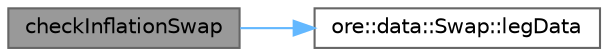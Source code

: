 digraph "checkInflationSwap"
{
 // INTERACTIVE_SVG=YES
 // LATEX_PDF_SIZE
  bgcolor="transparent";
  edge [fontname=Helvetica,fontsize=10,labelfontname=Helvetica,labelfontsize=10];
  node [fontname=Helvetica,fontsize=10,shape=box,height=0.2,width=0.4];
  rankdir="LR";
  Node1 [label="checkInflationSwap",height=0.2,width=0.4,color="gray40", fillcolor="grey60", style="filled", fontcolor="black",tooltip=" "];
  Node1 -> Node2 [color="steelblue1",style="solid"];
  Node2 [label="ore::data::Swap::legData",height=0.2,width=0.4,color="grey40", fillcolor="white", style="filled",URL="$classore_1_1data_1_1_swap.html#a02a6705532ce13509519a13afd45b670",tooltip=" "];
}

